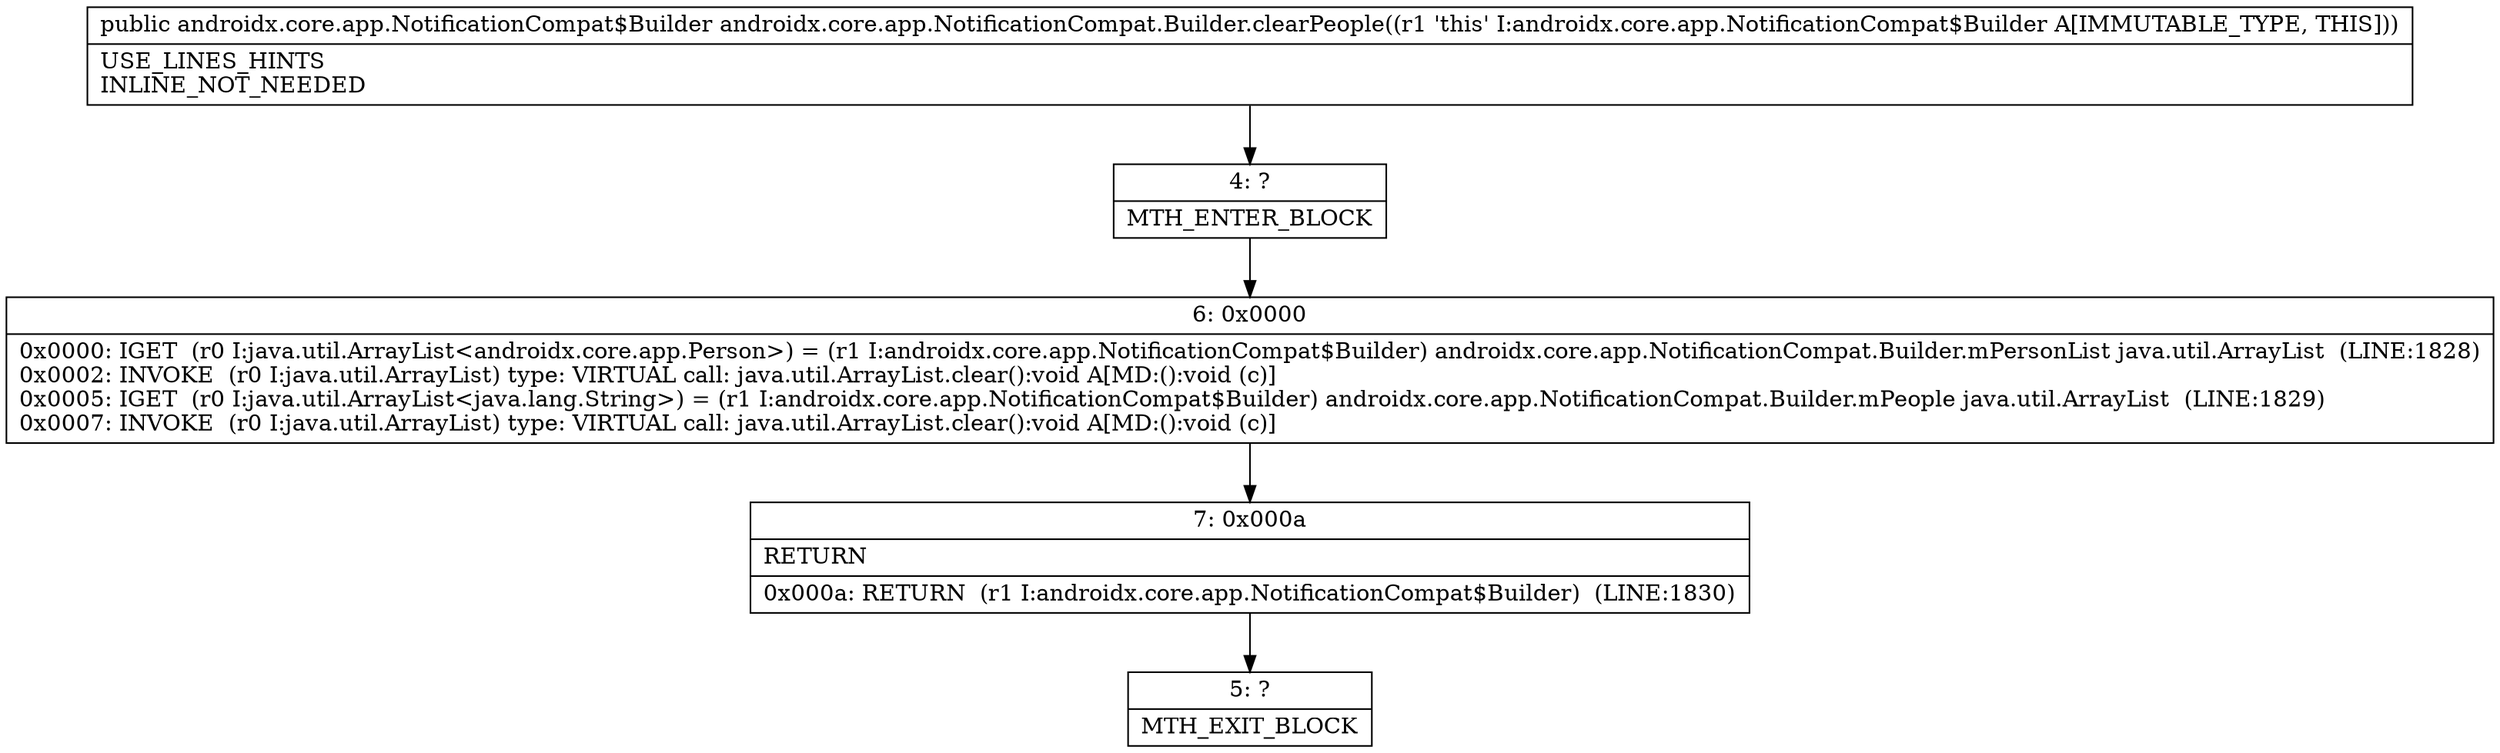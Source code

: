 digraph "CFG forandroidx.core.app.NotificationCompat.Builder.clearPeople()Landroidx\/core\/app\/NotificationCompat$Builder;" {
Node_4 [shape=record,label="{4\:\ ?|MTH_ENTER_BLOCK\l}"];
Node_6 [shape=record,label="{6\:\ 0x0000|0x0000: IGET  (r0 I:java.util.ArrayList\<androidx.core.app.Person\>) = (r1 I:androidx.core.app.NotificationCompat$Builder) androidx.core.app.NotificationCompat.Builder.mPersonList java.util.ArrayList  (LINE:1828)\l0x0002: INVOKE  (r0 I:java.util.ArrayList) type: VIRTUAL call: java.util.ArrayList.clear():void A[MD:():void (c)]\l0x0005: IGET  (r0 I:java.util.ArrayList\<java.lang.String\>) = (r1 I:androidx.core.app.NotificationCompat$Builder) androidx.core.app.NotificationCompat.Builder.mPeople java.util.ArrayList  (LINE:1829)\l0x0007: INVOKE  (r0 I:java.util.ArrayList) type: VIRTUAL call: java.util.ArrayList.clear():void A[MD:():void (c)]\l}"];
Node_7 [shape=record,label="{7\:\ 0x000a|RETURN\l|0x000a: RETURN  (r1 I:androidx.core.app.NotificationCompat$Builder)  (LINE:1830)\l}"];
Node_5 [shape=record,label="{5\:\ ?|MTH_EXIT_BLOCK\l}"];
MethodNode[shape=record,label="{public androidx.core.app.NotificationCompat$Builder androidx.core.app.NotificationCompat.Builder.clearPeople((r1 'this' I:androidx.core.app.NotificationCompat$Builder A[IMMUTABLE_TYPE, THIS]))  | USE_LINES_HINTS\lINLINE_NOT_NEEDED\l}"];
MethodNode -> Node_4;Node_4 -> Node_6;
Node_6 -> Node_7;
Node_7 -> Node_5;
}

